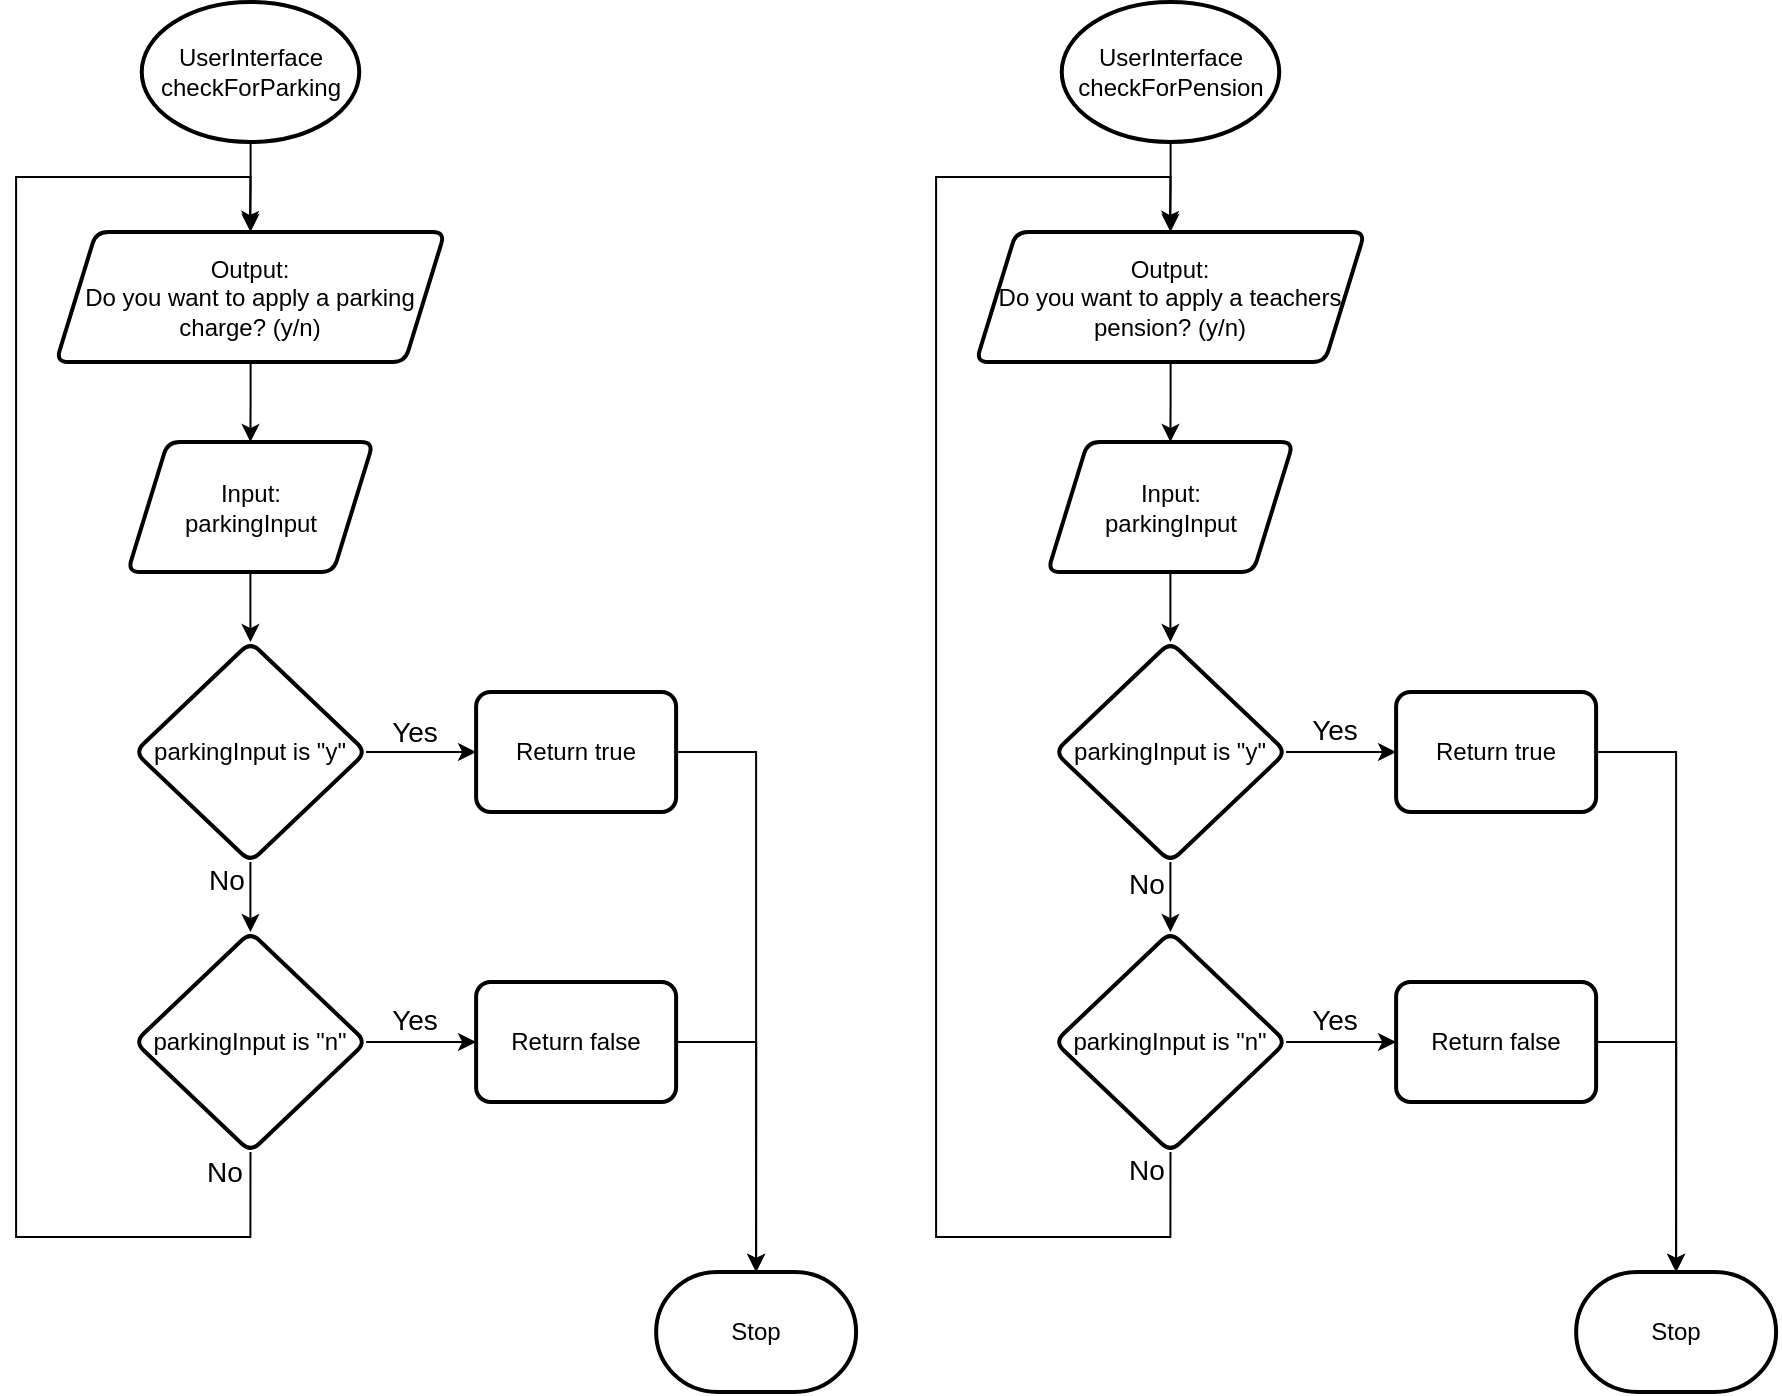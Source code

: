 <mxfile version="22.1.7" type="device">
  <diagram id="C5RBs43oDa-KdzZeNtuy" name="Page-1">
    <mxGraphModel dx="1247" dy="1094" grid="1" gridSize="10" guides="1" tooltips="1" connect="1" arrows="1" fold="1" page="1" pageScale="1" pageWidth="827" pageHeight="1169" math="0" shadow="0">
      <root>
        <mxCell id="WIyWlLk6GJQsqaUBKTNV-0" />
        <mxCell id="WIyWlLk6GJQsqaUBKTNV-1" parent="WIyWlLk6GJQsqaUBKTNV-0" />
        <mxCell id="W3_pZXQWZ4zNbWzvR8jL-0" value="" style="edgeStyle=orthogonalEdgeStyle;rounded=0;orthogonalLoop=1;jettySize=auto;html=1;" parent="WIyWlLk6GJQsqaUBKTNV-1" source="W3_pZXQWZ4zNbWzvR8jL-1" edge="1">
          <mxGeometry relative="1" as="geometry">
            <mxPoint x="966.87" y="153.5" as="targetPoint" />
          </mxGeometry>
        </mxCell>
        <mxCell id="W3_pZXQWZ4zNbWzvR8jL-1" value="UserInterface&lt;br&gt;checkForParking" style="strokeWidth=2;html=1;shape=mxgraph.flowchart.start_1;whiteSpace=wrap;" parent="WIyWlLk6GJQsqaUBKTNV-1" vertex="1">
          <mxGeometry x="912.87" y="40" width="108.75" height="70" as="geometry" />
        </mxCell>
        <mxCell id="W3_pZXQWZ4zNbWzvR8jL-2" value="" style="edgeStyle=orthogonalEdgeStyle;rounded=0;orthogonalLoop=1;jettySize=auto;html=1;" parent="WIyWlLk6GJQsqaUBKTNV-1" source="W3_pZXQWZ4zNbWzvR8jL-3" target="W3_pZXQWZ4zNbWzvR8jL-5" edge="1">
          <mxGeometry relative="1" as="geometry" />
        </mxCell>
        <mxCell id="W3_pZXQWZ4zNbWzvR8jL-3" value="&lt;div&gt;Output:&lt;/div&gt;&lt;div&gt;Do you want to apply a parking charge? (y/n)&lt;br&gt;&lt;/div&gt;" style="shape=parallelogram;perimeter=parallelogramPerimeter;whiteSpace=wrap;html=1;fixedSize=1;strokeWidth=2;rounded=1;arcSize=12;" parent="WIyWlLk6GJQsqaUBKTNV-1" vertex="1">
          <mxGeometry x="870.06" y="155" width="194.37" height="65" as="geometry" />
        </mxCell>
        <mxCell id="W3_pZXQWZ4zNbWzvR8jL-4" value="" style="edgeStyle=orthogonalEdgeStyle;rounded=0;orthogonalLoop=1;jettySize=auto;html=1;" parent="WIyWlLk6GJQsqaUBKTNV-1" source="W3_pZXQWZ4zNbWzvR8jL-5" target="W3_pZXQWZ4zNbWzvR8jL-10" edge="1">
          <mxGeometry relative="1" as="geometry" />
        </mxCell>
        <mxCell id="W3_pZXQWZ4zNbWzvR8jL-5" value="Input:&lt;br&gt;parkingInput" style="shape=parallelogram;perimeter=parallelogramPerimeter;whiteSpace=wrap;html=1;fixedSize=1;strokeWidth=2;rounded=1;arcSize=12;" parent="WIyWlLk6GJQsqaUBKTNV-1" vertex="1">
          <mxGeometry x="905.84" y="260" width="122.81" height="65" as="geometry" />
        </mxCell>
        <mxCell id="W3_pZXQWZ4zNbWzvR8jL-6" value="" style="edgeStyle=orthogonalEdgeStyle;rounded=0;orthogonalLoop=1;jettySize=auto;html=1;exitX=1;exitY=0.5;exitDx=0;exitDy=0;" parent="WIyWlLk6GJQsqaUBKTNV-1" source="W3_pZXQWZ4zNbWzvR8jL-10" target="W3_pZXQWZ4zNbWzvR8jL-11" edge="1">
          <mxGeometry relative="1" as="geometry" />
        </mxCell>
        <mxCell id="W3_pZXQWZ4zNbWzvR8jL-7" value="Yes" style="edgeLabel;html=1;align=center;verticalAlign=middle;resizable=0;points=[];labelBackgroundColor=none;fontSize=14;" parent="W3_pZXQWZ4zNbWzvR8jL-6" vertex="1" connectable="0">
          <mxGeometry x="-0.147" relative="1" as="geometry">
            <mxPoint y="-10" as="offset" />
          </mxGeometry>
        </mxCell>
        <mxCell id="W3_pZXQWZ4zNbWzvR8jL-8" value="" style="edgeStyle=orthogonalEdgeStyle;rounded=0;orthogonalLoop=1;jettySize=auto;html=1;" parent="WIyWlLk6GJQsqaUBKTNV-1" source="W3_pZXQWZ4zNbWzvR8jL-10" target="W3_pZXQWZ4zNbWzvR8jL-16" edge="1">
          <mxGeometry relative="1" as="geometry" />
        </mxCell>
        <mxCell id="W3_pZXQWZ4zNbWzvR8jL-9" value="No" style="edgeLabel;html=1;align=center;verticalAlign=middle;resizable=0;points=[];labelBackgroundColor=none;fontSize=14;" parent="W3_pZXQWZ4zNbWzvR8jL-8" vertex="1" connectable="0">
          <mxGeometry x="-0.481" y="-1" relative="1" as="geometry">
            <mxPoint x="-11" y="-3" as="offset" />
          </mxGeometry>
        </mxCell>
        <mxCell id="W3_pZXQWZ4zNbWzvR8jL-10" value="parkingInput is &quot;y&quot;" style="rhombus;whiteSpace=wrap;html=1;strokeWidth=2;rounded=1;arcSize=12;" parent="WIyWlLk6GJQsqaUBKTNV-1" vertex="1">
          <mxGeometry x="909.43" y="360" width="115.62" height="110" as="geometry" />
        </mxCell>
        <mxCell id="W3_pZXQWZ4zNbWzvR8jL-11" value="Return true" style="whiteSpace=wrap;html=1;strokeWidth=2;rounded=1;arcSize=12;" parent="WIyWlLk6GJQsqaUBKTNV-1" vertex="1">
          <mxGeometry x="1080.06" y="385" width="100" height="60" as="geometry" />
        </mxCell>
        <mxCell id="W3_pZXQWZ4zNbWzvR8jL-12" value="" style="edgeStyle=orthogonalEdgeStyle;rounded=0;orthogonalLoop=1;jettySize=auto;html=1;" parent="WIyWlLk6GJQsqaUBKTNV-1" source="W3_pZXQWZ4zNbWzvR8jL-16" target="W3_pZXQWZ4zNbWzvR8jL-17" edge="1">
          <mxGeometry relative="1" as="geometry" />
        </mxCell>
        <mxCell id="W3_pZXQWZ4zNbWzvR8jL-13" value="Yes" style="edgeLabel;html=1;align=center;verticalAlign=middle;resizable=0;points=[];labelBackgroundColor=none;fontSize=14;" parent="W3_pZXQWZ4zNbWzvR8jL-12" vertex="1" connectable="0">
          <mxGeometry x="-0.13" y="2" relative="1" as="geometry">
            <mxPoint y="-9" as="offset" />
          </mxGeometry>
        </mxCell>
        <mxCell id="W3_pZXQWZ4zNbWzvR8jL-14" style="edgeStyle=orthogonalEdgeStyle;rounded=0;orthogonalLoop=1;jettySize=auto;html=1;entryX=0.5;entryY=0;entryDx=0;entryDy=0;exitX=0.5;exitY=1;exitDx=0;exitDy=0;" parent="WIyWlLk6GJQsqaUBKTNV-1" source="W3_pZXQWZ4zNbWzvR8jL-16" target="W3_pZXQWZ4zNbWzvR8jL-3" edge="1">
          <mxGeometry relative="1" as="geometry">
            <Array as="points">
              <mxPoint x="967.06" y="657.5" />
              <mxPoint x="850.06" y="657.5" />
              <mxPoint x="850.06" y="127.5" />
              <mxPoint x="967.06" y="127.5" />
            </Array>
          </mxGeometry>
        </mxCell>
        <mxCell id="W3_pZXQWZ4zNbWzvR8jL-15" value="No" style="edgeLabel;html=1;align=center;verticalAlign=middle;resizable=0;points=[];fontSize=14;labelBackgroundColor=none;" parent="W3_pZXQWZ4zNbWzvR8jL-14" vertex="1" connectable="0">
          <mxGeometry x="-0.869" y="-1" relative="1" as="geometry">
            <mxPoint x="-1" y="-32" as="offset" />
          </mxGeometry>
        </mxCell>
        <mxCell id="W3_pZXQWZ4zNbWzvR8jL-16" value="parkingInput is &quot;n&quot;" style="rhombus;whiteSpace=wrap;html=1;strokeWidth=2;rounded=1;arcSize=12;" parent="WIyWlLk6GJQsqaUBKTNV-1" vertex="1">
          <mxGeometry x="909.43" y="505" width="115.62" height="110" as="geometry" />
        </mxCell>
        <mxCell id="W3_pZXQWZ4zNbWzvR8jL-17" value="Return false" style="whiteSpace=wrap;html=1;strokeWidth=2;rounded=1;arcSize=12;" parent="WIyWlLk6GJQsqaUBKTNV-1" vertex="1">
          <mxGeometry x="1080.06" y="530" width="100" height="60" as="geometry" />
        </mxCell>
        <mxCell id="W3_pZXQWZ4zNbWzvR8jL-18" value="Stop" style="strokeWidth=2;html=1;shape=mxgraph.flowchart.terminator;whiteSpace=wrap;" parent="WIyWlLk6GJQsqaUBKTNV-1" vertex="1">
          <mxGeometry x="1170.06" y="675" width="100" height="60" as="geometry" />
        </mxCell>
        <mxCell id="W3_pZXQWZ4zNbWzvR8jL-19" style="edgeStyle=orthogonalEdgeStyle;rounded=0;orthogonalLoop=1;jettySize=auto;html=1;entryX=0.5;entryY=0;entryDx=0;entryDy=0;entryPerimeter=0;" parent="WIyWlLk6GJQsqaUBKTNV-1" source="W3_pZXQWZ4zNbWzvR8jL-17" target="W3_pZXQWZ4zNbWzvR8jL-18" edge="1">
          <mxGeometry relative="1" as="geometry">
            <Array as="points">
              <mxPoint x="1220.06" y="559.5" />
            </Array>
          </mxGeometry>
        </mxCell>
        <mxCell id="W3_pZXQWZ4zNbWzvR8jL-20" style="edgeStyle=orthogonalEdgeStyle;rounded=0;orthogonalLoop=1;jettySize=auto;html=1;entryX=0.5;entryY=0;entryDx=0;entryDy=0;entryPerimeter=0;" parent="WIyWlLk6GJQsqaUBKTNV-1" source="W3_pZXQWZ4zNbWzvR8jL-11" target="W3_pZXQWZ4zNbWzvR8jL-18" edge="1">
          <mxGeometry relative="1" as="geometry">
            <Array as="points">
              <mxPoint x="1220.06" y="415.5" />
              <mxPoint x="1220.06" y="675.5" />
            </Array>
          </mxGeometry>
        </mxCell>
        <mxCell id="W3_pZXQWZ4zNbWzvR8jL-21" value="" style="edgeStyle=orthogonalEdgeStyle;rounded=0;orthogonalLoop=1;jettySize=auto;html=1;" parent="WIyWlLk6GJQsqaUBKTNV-1" source="W3_pZXQWZ4zNbWzvR8jL-22" edge="1">
          <mxGeometry relative="1" as="geometry">
            <mxPoint x="1426.87" y="153.5" as="targetPoint" />
          </mxGeometry>
        </mxCell>
        <mxCell id="W3_pZXQWZ4zNbWzvR8jL-22" value="UserInterface&lt;br&gt;checkForPension" style="strokeWidth=2;html=1;shape=mxgraph.flowchart.start_1;whiteSpace=wrap;" parent="WIyWlLk6GJQsqaUBKTNV-1" vertex="1">
          <mxGeometry x="1372.87" y="40" width="108.75" height="70" as="geometry" />
        </mxCell>
        <mxCell id="W3_pZXQWZ4zNbWzvR8jL-23" value="" style="edgeStyle=orthogonalEdgeStyle;rounded=0;orthogonalLoop=1;jettySize=auto;html=1;" parent="WIyWlLk6GJQsqaUBKTNV-1" source="W3_pZXQWZ4zNbWzvR8jL-24" target="W3_pZXQWZ4zNbWzvR8jL-26" edge="1">
          <mxGeometry relative="1" as="geometry" />
        </mxCell>
        <mxCell id="W3_pZXQWZ4zNbWzvR8jL-24" value="&lt;div&gt;Output:&lt;/div&gt;&lt;div&gt;Do you want to apply a teachers pension? (y/n)&lt;br&gt;&lt;/div&gt;" style="shape=parallelogram;perimeter=parallelogramPerimeter;whiteSpace=wrap;html=1;fixedSize=1;strokeWidth=2;rounded=1;arcSize=12;" parent="WIyWlLk6GJQsqaUBKTNV-1" vertex="1">
          <mxGeometry x="1330.06" y="155" width="194.37" height="65" as="geometry" />
        </mxCell>
        <mxCell id="W3_pZXQWZ4zNbWzvR8jL-25" value="" style="edgeStyle=orthogonalEdgeStyle;rounded=0;orthogonalLoop=1;jettySize=auto;html=1;" parent="WIyWlLk6GJQsqaUBKTNV-1" source="W3_pZXQWZ4zNbWzvR8jL-26" target="W3_pZXQWZ4zNbWzvR8jL-31" edge="1">
          <mxGeometry relative="1" as="geometry" />
        </mxCell>
        <mxCell id="W3_pZXQWZ4zNbWzvR8jL-26" value="Input:&lt;br&gt;parkingInput" style="shape=parallelogram;perimeter=parallelogramPerimeter;whiteSpace=wrap;html=1;fixedSize=1;strokeWidth=2;rounded=1;arcSize=12;" parent="WIyWlLk6GJQsqaUBKTNV-1" vertex="1">
          <mxGeometry x="1365.84" y="260" width="122.81" height="65" as="geometry" />
        </mxCell>
        <mxCell id="W3_pZXQWZ4zNbWzvR8jL-27" value="" style="edgeStyle=orthogonalEdgeStyle;rounded=0;orthogonalLoop=1;jettySize=auto;html=1;exitX=1;exitY=0.5;exitDx=0;exitDy=0;" parent="WIyWlLk6GJQsqaUBKTNV-1" source="W3_pZXQWZ4zNbWzvR8jL-31" target="W3_pZXQWZ4zNbWzvR8jL-32" edge="1">
          <mxGeometry relative="1" as="geometry" />
        </mxCell>
        <mxCell id="W3_pZXQWZ4zNbWzvR8jL-28" value="Yes" style="edgeLabel;html=1;align=center;verticalAlign=middle;resizable=0;points=[];labelBackgroundColor=none;fontSize=14;" parent="W3_pZXQWZ4zNbWzvR8jL-27" vertex="1" connectable="0">
          <mxGeometry x="-0.147" relative="1" as="geometry">
            <mxPoint y="-11" as="offset" />
          </mxGeometry>
        </mxCell>
        <mxCell id="W3_pZXQWZ4zNbWzvR8jL-29" value="" style="edgeStyle=orthogonalEdgeStyle;rounded=0;orthogonalLoop=1;jettySize=auto;html=1;" parent="WIyWlLk6GJQsqaUBKTNV-1" source="W3_pZXQWZ4zNbWzvR8jL-31" target="W3_pZXQWZ4zNbWzvR8jL-37" edge="1">
          <mxGeometry relative="1" as="geometry" />
        </mxCell>
        <mxCell id="W3_pZXQWZ4zNbWzvR8jL-30" value="No" style="edgeLabel;html=1;align=center;verticalAlign=middle;resizable=0;points=[];fontSize=14;labelBackgroundColor=none;" parent="W3_pZXQWZ4zNbWzvR8jL-29" vertex="1" connectable="0">
          <mxGeometry x="-0.481" y="-1" relative="1" as="geometry">
            <mxPoint x="-11" y="-1" as="offset" />
          </mxGeometry>
        </mxCell>
        <mxCell id="W3_pZXQWZ4zNbWzvR8jL-31" value="parkingInput is &quot;y&quot;" style="rhombus;whiteSpace=wrap;html=1;strokeWidth=2;rounded=1;arcSize=12;" parent="WIyWlLk6GJQsqaUBKTNV-1" vertex="1">
          <mxGeometry x="1369.43" y="360" width="115.62" height="110" as="geometry" />
        </mxCell>
        <mxCell id="W3_pZXQWZ4zNbWzvR8jL-32" value="Return true" style="whiteSpace=wrap;html=1;strokeWidth=2;rounded=1;arcSize=12;" parent="WIyWlLk6GJQsqaUBKTNV-1" vertex="1">
          <mxGeometry x="1540.06" y="385" width="100" height="60" as="geometry" />
        </mxCell>
        <mxCell id="W3_pZXQWZ4zNbWzvR8jL-33" value="" style="edgeStyle=orthogonalEdgeStyle;rounded=0;orthogonalLoop=1;jettySize=auto;html=1;" parent="WIyWlLk6GJQsqaUBKTNV-1" source="W3_pZXQWZ4zNbWzvR8jL-37" target="W3_pZXQWZ4zNbWzvR8jL-38" edge="1">
          <mxGeometry relative="1" as="geometry" />
        </mxCell>
        <mxCell id="W3_pZXQWZ4zNbWzvR8jL-34" value="Yes" style="edgeLabel;html=1;align=center;verticalAlign=middle;resizable=0;points=[];labelBackgroundColor=none;fontSize=14;" parent="W3_pZXQWZ4zNbWzvR8jL-33" vertex="1" connectable="0">
          <mxGeometry x="-0.13" y="2" relative="1" as="geometry">
            <mxPoint y="-9" as="offset" />
          </mxGeometry>
        </mxCell>
        <mxCell id="W3_pZXQWZ4zNbWzvR8jL-35" style="edgeStyle=orthogonalEdgeStyle;rounded=0;orthogonalLoop=1;jettySize=auto;html=1;entryX=0.5;entryY=0;entryDx=0;entryDy=0;exitX=0.5;exitY=1;exitDx=0;exitDy=0;" parent="WIyWlLk6GJQsqaUBKTNV-1" source="W3_pZXQWZ4zNbWzvR8jL-37" target="W3_pZXQWZ4zNbWzvR8jL-24" edge="1">
          <mxGeometry relative="1" as="geometry">
            <Array as="points">
              <mxPoint x="1427.06" y="657.5" />
              <mxPoint x="1310.06" y="657.5" />
              <mxPoint x="1310.06" y="127.5" />
              <mxPoint x="1427.06" y="127.5" />
            </Array>
          </mxGeometry>
        </mxCell>
        <mxCell id="W3_pZXQWZ4zNbWzvR8jL-36" value="No" style="edgeLabel;html=1;align=center;verticalAlign=middle;resizable=0;points=[];fontSize=14;labelBackgroundColor=none;" parent="W3_pZXQWZ4zNbWzvR8jL-35" vertex="1" connectable="0">
          <mxGeometry x="-0.869" y="-1" relative="1" as="geometry">
            <mxPoint y="-33" as="offset" />
          </mxGeometry>
        </mxCell>
        <mxCell id="W3_pZXQWZ4zNbWzvR8jL-37" value="parkingInput is &quot;n&quot;" style="rhombus;whiteSpace=wrap;html=1;strokeWidth=2;rounded=1;arcSize=12;" parent="WIyWlLk6GJQsqaUBKTNV-1" vertex="1">
          <mxGeometry x="1369.43" y="505" width="115.62" height="110" as="geometry" />
        </mxCell>
        <mxCell id="W3_pZXQWZ4zNbWzvR8jL-38" value="Return false" style="whiteSpace=wrap;html=1;strokeWidth=2;rounded=1;arcSize=12;" parent="WIyWlLk6GJQsqaUBKTNV-1" vertex="1">
          <mxGeometry x="1540.06" y="530" width="100" height="60" as="geometry" />
        </mxCell>
        <mxCell id="W3_pZXQWZ4zNbWzvR8jL-39" value="Stop" style="strokeWidth=2;html=1;shape=mxgraph.flowchart.terminator;whiteSpace=wrap;" parent="WIyWlLk6GJQsqaUBKTNV-1" vertex="1">
          <mxGeometry x="1630.06" y="675" width="100" height="60" as="geometry" />
        </mxCell>
        <mxCell id="W3_pZXQWZ4zNbWzvR8jL-40" style="edgeStyle=orthogonalEdgeStyle;rounded=0;orthogonalLoop=1;jettySize=auto;html=1;entryX=0.5;entryY=0;entryDx=0;entryDy=0;entryPerimeter=0;" parent="WIyWlLk6GJQsqaUBKTNV-1" source="W3_pZXQWZ4zNbWzvR8jL-38" target="W3_pZXQWZ4zNbWzvR8jL-39" edge="1">
          <mxGeometry relative="1" as="geometry">
            <Array as="points">
              <mxPoint x="1680.06" y="559.5" />
            </Array>
          </mxGeometry>
        </mxCell>
        <mxCell id="W3_pZXQWZ4zNbWzvR8jL-41" style="edgeStyle=orthogonalEdgeStyle;rounded=0;orthogonalLoop=1;jettySize=auto;html=1;entryX=0.5;entryY=0;entryDx=0;entryDy=0;entryPerimeter=0;" parent="WIyWlLk6GJQsqaUBKTNV-1" source="W3_pZXQWZ4zNbWzvR8jL-32" target="W3_pZXQWZ4zNbWzvR8jL-39" edge="1">
          <mxGeometry relative="1" as="geometry">
            <Array as="points">
              <mxPoint x="1680.06" y="415.5" />
              <mxPoint x="1680.06" y="675.5" />
            </Array>
          </mxGeometry>
        </mxCell>
      </root>
    </mxGraphModel>
  </diagram>
</mxfile>
